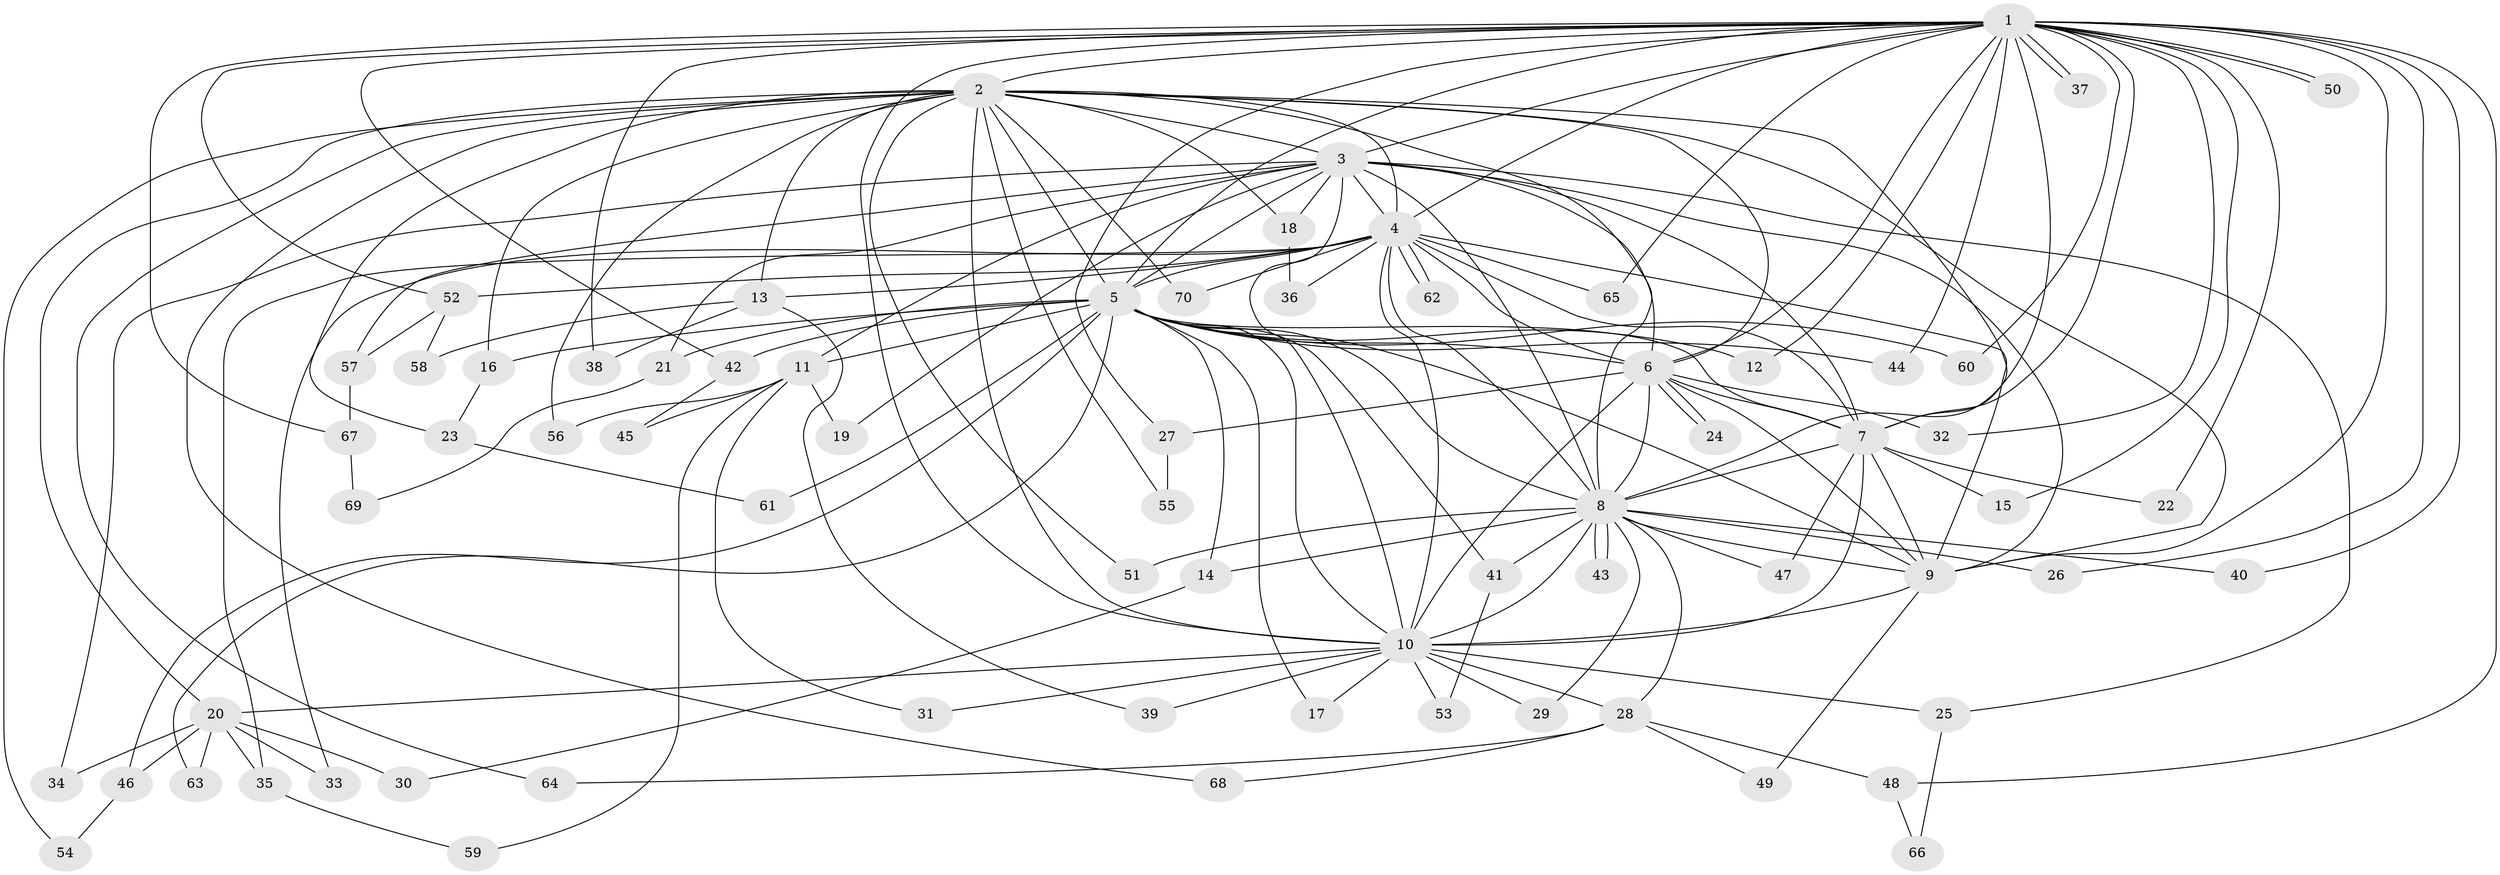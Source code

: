 // coarse degree distribution, {23: 0.019230769230769232, 18: 0.019230769230769232, 13: 0.019230769230769232, 17: 0.019230769230769232, 25: 0.019230769230769232, 11: 0.019230769230769232, 9: 0.038461538461538464, 14: 0.019230769230769232, 6: 0.038461538461538464, 2: 0.5769230769230769, 5: 0.038461538461538464, 3: 0.15384615384615385, 1: 0.019230769230769232}
// Generated by graph-tools (version 1.1) at 2025/23/03/03/25 07:23:37]
// undirected, 70 vertices, 165 edges
graph export_dot {
graph [start="1"]
  node [color=gray90,style=filled];
  1;
  2;
  3;
  4;
  5;
  6;
  7;
  8;
  9;
  10;
  11;
  12;
  13;
  14;
  15;
  16;
  17;
  18;
  19;
  20;
  21;
  22;
  23;
  24;
  25;
  26;
  27;
  28;
  29;
  30;
  31;
  32;
  33;
  34;
  35;
  36;
  37;
  38;
  39;
  40;
  41;
  42;
  43;
  44;
  45;
  46;
  47;
  48;
  49;
  50;
  51;
  52;
  53;
  54;
  55;
  56;
  57;
  58;
  59;
  60;
  61;
  62;
  63;
  64;
  65;
  66;
  67;
  68;
  69;
  70;
  1 -- 2;
  1 -- 3;
  1 -- 4;
  1 -- 5;
  1 -- 6;
  1 -- 7;
  1 -- 8;
  1 -- 9;
  1 -- 10;
  1 -- 12;
  1 -- 15;
  1 -- 22;
  1 -- 26;
  1 -- 27;
  1 -- 32;
  1 -- 37;
  1 -- 37;
  1 -- 38;
  1 -- 40;
  1 -- 42;
  1 -- 44;
  1 -- 48;
  1 -- 50;
  1 -- 50;
  1 -- 52;
  1 -- 60;
  1 -- 65;
  1 -- 67;
  2 -- 3;
  2 -- 4;
  2 -- 5;
  2 -- 6;
  2 -- 7;
  2 -- 8;
  2 -- 9;
  2 -- 10;
  2 -- 13;
  2 -- 16;
  2 -- 18;
  2 -- 20;
  2 -- 23;
  2 -- 51;
  2 -- 54;
  2 -- 55;
  2 -- 56;
  2 -- 64;
  2 -- 68;
  2 -- 70;
  3 -- 4;
  3 -- 5;
  3 -- 6;
  3 -- 7;
  3 -- 8;
  3 -- 9;
  3 -- 10;
  3 -- 11;
  3 -- 18;
  3 -- 19;
  3 -- 21;
  3 -- 25;
  3 -- 34;
  3 -- 57;
  4 -- 5;
  4 -- 6;
  4 -- 7;
  4 -- 8;
  4 -- 9;
  4 -- 10;
  4 -- 13;
  4 -- 33;
  4 -- 35;
  4 -- 36;
  4 -- 52;
  4 -- 62;
  4 -- 62;
  4 -- 65;
  4 -- 70;
  5 -- 6;
  5 -- 7;
  5 -- 8;
  5 -- 9;
  5 -- 10;
  5 -- 11;
  5 -- 12;
  5 -- 14;
  5 -- 16;
  5 -- 17;
  5 -- 21;
  5 -- 41;
  5 -- 42;
  5 -- 44;
  5 -- 46;
  5 -- 60;
  5 -- 61;
  5 -- 63;
  6 -- 7;
  6 -- 8;
  6 -- 9;
  6 -- 10;
  6 -- 24;
  6 -- 24;
  6 -- 27;
  6 -- 32;
  7 -- 8;
  7 -- 9;
  7 -- 10;
  7 -- 15;
  7 -- 22;
  7 -- 47;
  8 -- 9;
  8 -- 10;
  8 -- 14;
  8 -- 26;
  8 -- 28;
  8 -- 29;
  8 -- 40;
  8 -- 41;
  8 -- 43;
  8 -- 43;
  8 -- 47;
  8 -- 51;
  9 -- 10;
  9 -- 49;
  10 -- 17;
  10 -- 20;
  10 -- 25;
  10 -- 28;
  10 -- 29;
  10 -- 31;
  10 -- 39;
  10 -- 53;
  11 -- 19;
  11 -- 31;
  11 -- 45;
  11 -- 56;
  11 -- 59;
  13 -- 38;
  13 -- 39;
  13 -- 58;
  14 -- 30;
  16 -- 23;
  18 -- 36;
  20 -- 30;
  20 -- 33;
  20 -- 34;
  20 -- 35;
  20 -- 46;
  20 -- 63;
  21 -- 69;
  23 -- 61;
  25 -- 66;
  27 -- 55;
  28 -- 48;
  28 -- 49;
  28 -- 64;
  28 -- 68;
  35 -- 59;
  41 -- 53;
  42 -- 45;
  46 -- 54;
  48 -- 66;
  52 -- 57;
  52 -- 58;
  57 -- 67;
  67 -- 69;
}
